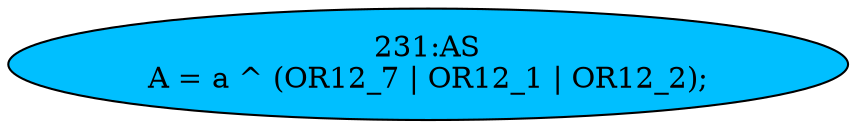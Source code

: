 strict digraph "" {
	node [label="\N"];
	"231:AS"	 [ast="<pyverilog.vparser.ast.Assign object at 0x7f14ceedf510>",
		def_var="['A']",
		fillcolor=deepskyblue,
		label="231:AS
A = a ^ (OR12_7 | OR12_1 | OR12_2);",
		statements="[]",
		style=filled,
		typ=Assign,
		use_var="['a', 'OR12_7', 'OR12_1', 'OR12_2']"];
}

